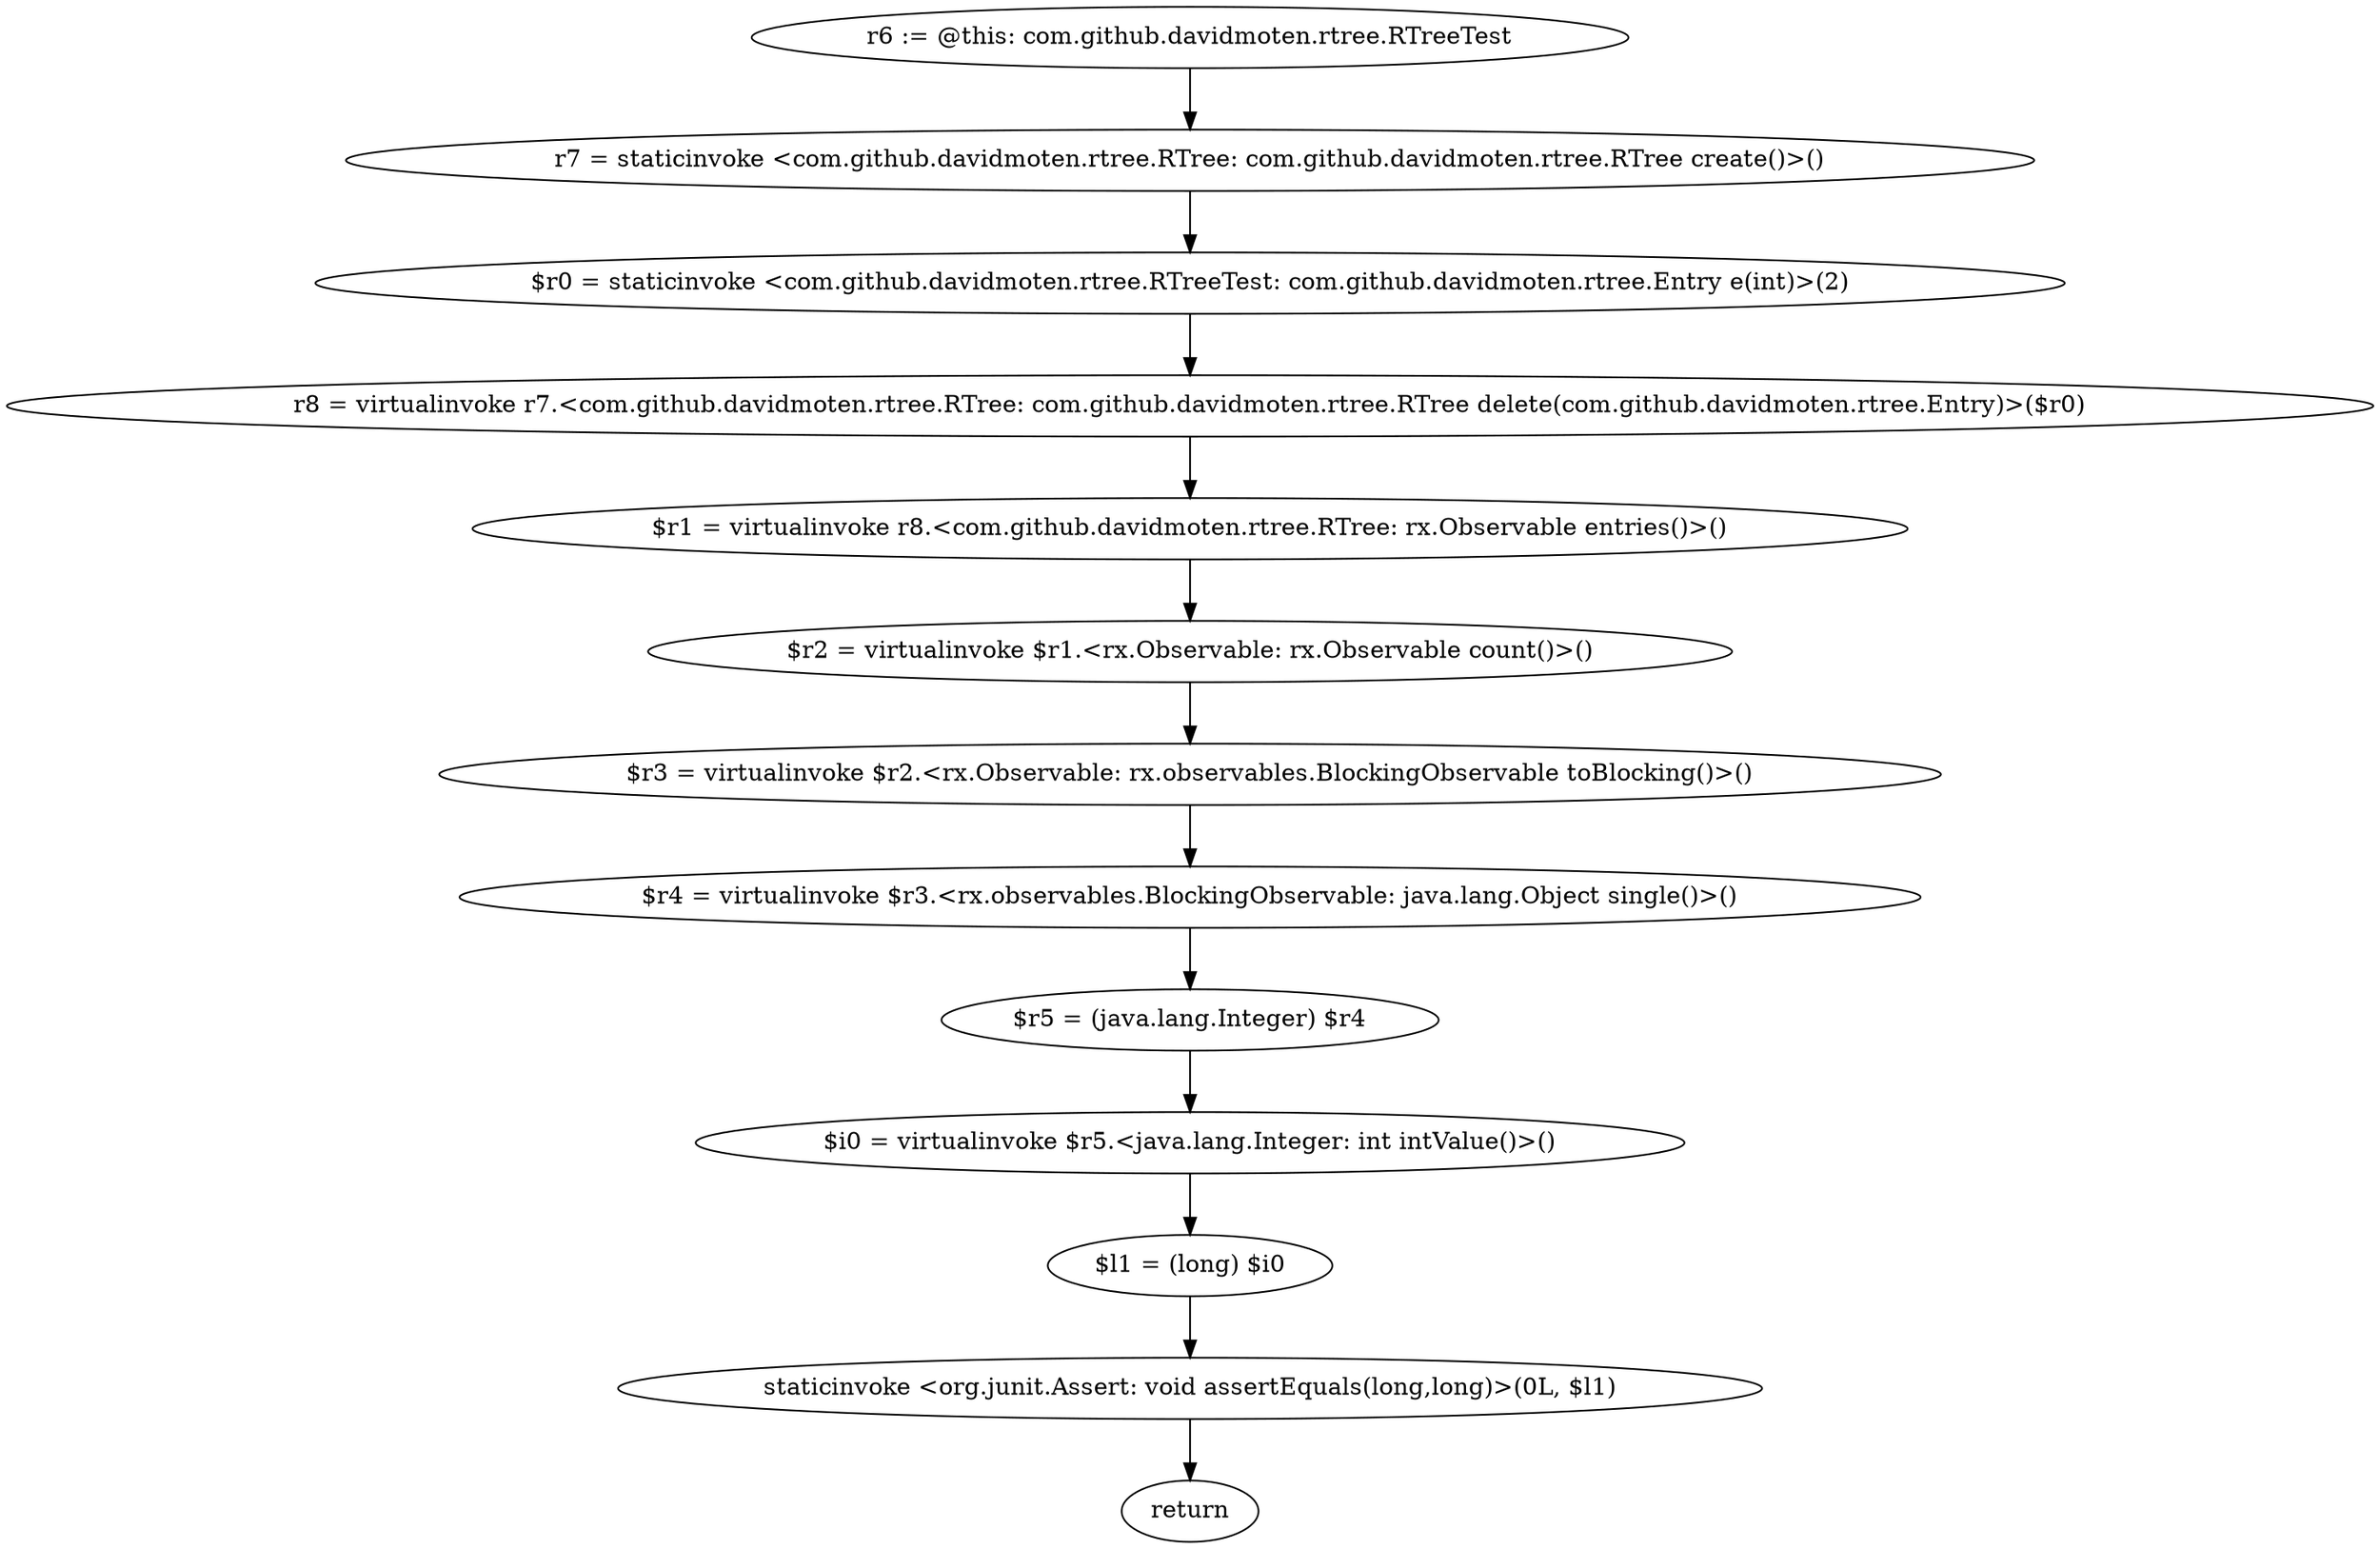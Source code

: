 digraph "unitGraph" {
    "r6 := @this: com.github.davidmoten.rtree.RTreeTest"
    "r7 = staticinvoke <com.github.davidmoten.rtree.RTree: com.github.davidmoten.rtree.RTree create()>()"
    "$r0 = staticinvoke <com.github.davidmoten.rtree.RTreeTest: com.github.davidmoten.rtree.Entry e(int)>(2)"
    "r8 = virtualinvoke r7.<com.github.davidmoten.rtree.RTree: com.github.davidmoten.rtree.RTree delete(com.github.davidmoten.rtree.Entry)>($r0)"
    "$r1 = virtualinvoke r8.<com.github.davidmoten.rtree.RTree: rx.Observable entries()>()"
    "$r2 = virtualinvoke $r1.<rx.Observable: rx.Observable count()>()"
    "$r3 = virtualinvoke $r2.<rx.Observable: rx.observables.BlockingObservable toBlocking()>()"
    "$r4 = virtualinvoke $r3.<rx.observables.BlockingObservable: java.lang.Object single()>()"
    "$r5 = (java.lang.Integer) $r4"
    "$i0 = virtualinvoke $r5.<java.lang.Integer: int intValue()>()"
    "$l1 = (long) $i0"
    "staticinvoke <org.junit.Assert: void assertEquals(long,long)>(0L, $l1)"
    "return"
    "r6 := @this: com.github.davidmoten.rtree.RTreeTest"->"r7 = staticinvoke <com.github.davidmoten.rtree.RTree: com.github.davidmoten.rtree.RTree create()>()";
    "r7 = staticinvoke <com.github.davidmoten.rtree.RTree: com.github.davidmoten.rtree.RTree create()>()"->"$r0 = staticinvoke <com.github.davidmoten.rtree.RTreeTest: com.github.davidmoten.rtree.Entry e(int)>(2)";
    "$r0 = staticinvoke <com.github.davidmoten.rtree.RTreeTest: com.github.davidmoten.rtree.Entry e(int)>(2)"->"r8 = virtualinvoke r7.<com.github.davidmoten.rtree.RTree: com.github.davidmoten.rtree.RTree delete(com.github.davidmoten.rtree.Entry)>($r0)";
    "r8 = virtualinvoke r7.<com.github.davidmoten.rtree.RTree: com.github.davidmoten.rtree.RTree delete(com.github.davidmoten.rtree.Entry)>($r0)"->"$r1 = virtualinvoke r8.<com.github.davidmoten.rtree.RTree: rx.Observable entries()>()";
    "$r1 = virtualinvoke r8.<com.github.davidmoten.rtree.RTree: rx.Observable entries()>()"->"$r2 = virtualinvoke $r1.<rx.Observable: rx.Observable count()>()";
    "$r2 = virtualinvoke $r1.<rx.Observable: rx.Observable count()>()"->"$r3 = virtualinvoke $r2.<rx.Observable: rx.observables.BlockingObservable toBlocking()>()";
    "$r3 = virtualinvoke $r2.<rx.Observable: rx.observables.BlockingObservable toBlocking()>()"->"$r4 = virtualinvoke $r3.<rx.observables.BlockingObservable: java.lang.Object single()>()";
    "$r4 = virtualinvoke $r3.<rx.observables.BlockingObservable: java.lang.Object single()>()"->"$r5 = (java.lang.Integer) $r4";
    "$r5 = (java.lang.Integer) $r4"->"$i0 = virtualinvoke $r5.<java.lang.Integer: int intValue()>()";
    "$i0 = virtualinvoke $r5.<java.lang.Integer: int intValue()>()"->"$l1 = (long) $i0";
    "$l1 = (long) $i0"->"staticinvoke <org.junit.Assert: void assertEquals(long,long)>(0L, $l1)";
    "staticinvoke <org.junit.Assert: void assertEquals(long,long)>(0L, $l1)"->"return";
}
